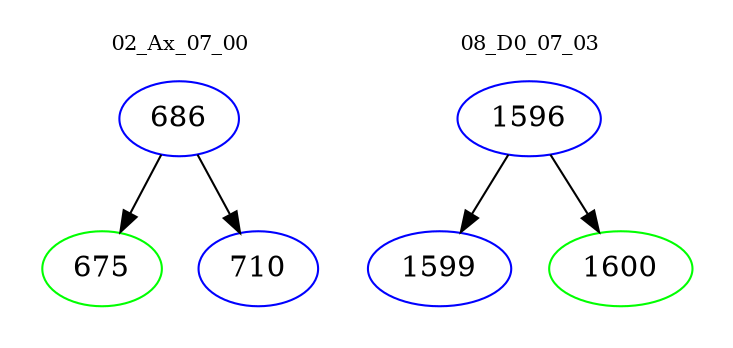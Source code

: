 digraph{
subgraph cluster_0 {
color = white
label = "02_Ax_07_00";
fontsize=10;
T0_686 [label="686", color="blue"]
T0_686 -> T0_675 [color="black"]
T0_675 [label="675", color="green"]
T0_686 -> T0_710 [color="black"]
T0_710 [label="710", color="blue"]
}
subgraph cluster_1 {
color = white
label = "08_D0_07_03";
fontsize=10;
T1_1596 [label="1596", color="blue"]
T1_1596 -> T1_1599 [color="black"]
T1_1599 [label="1599", color="blue"]
T1_1596 -> T1_1600 [color="black"]
T1_1600 [label="1600", color="green"]
}
}
